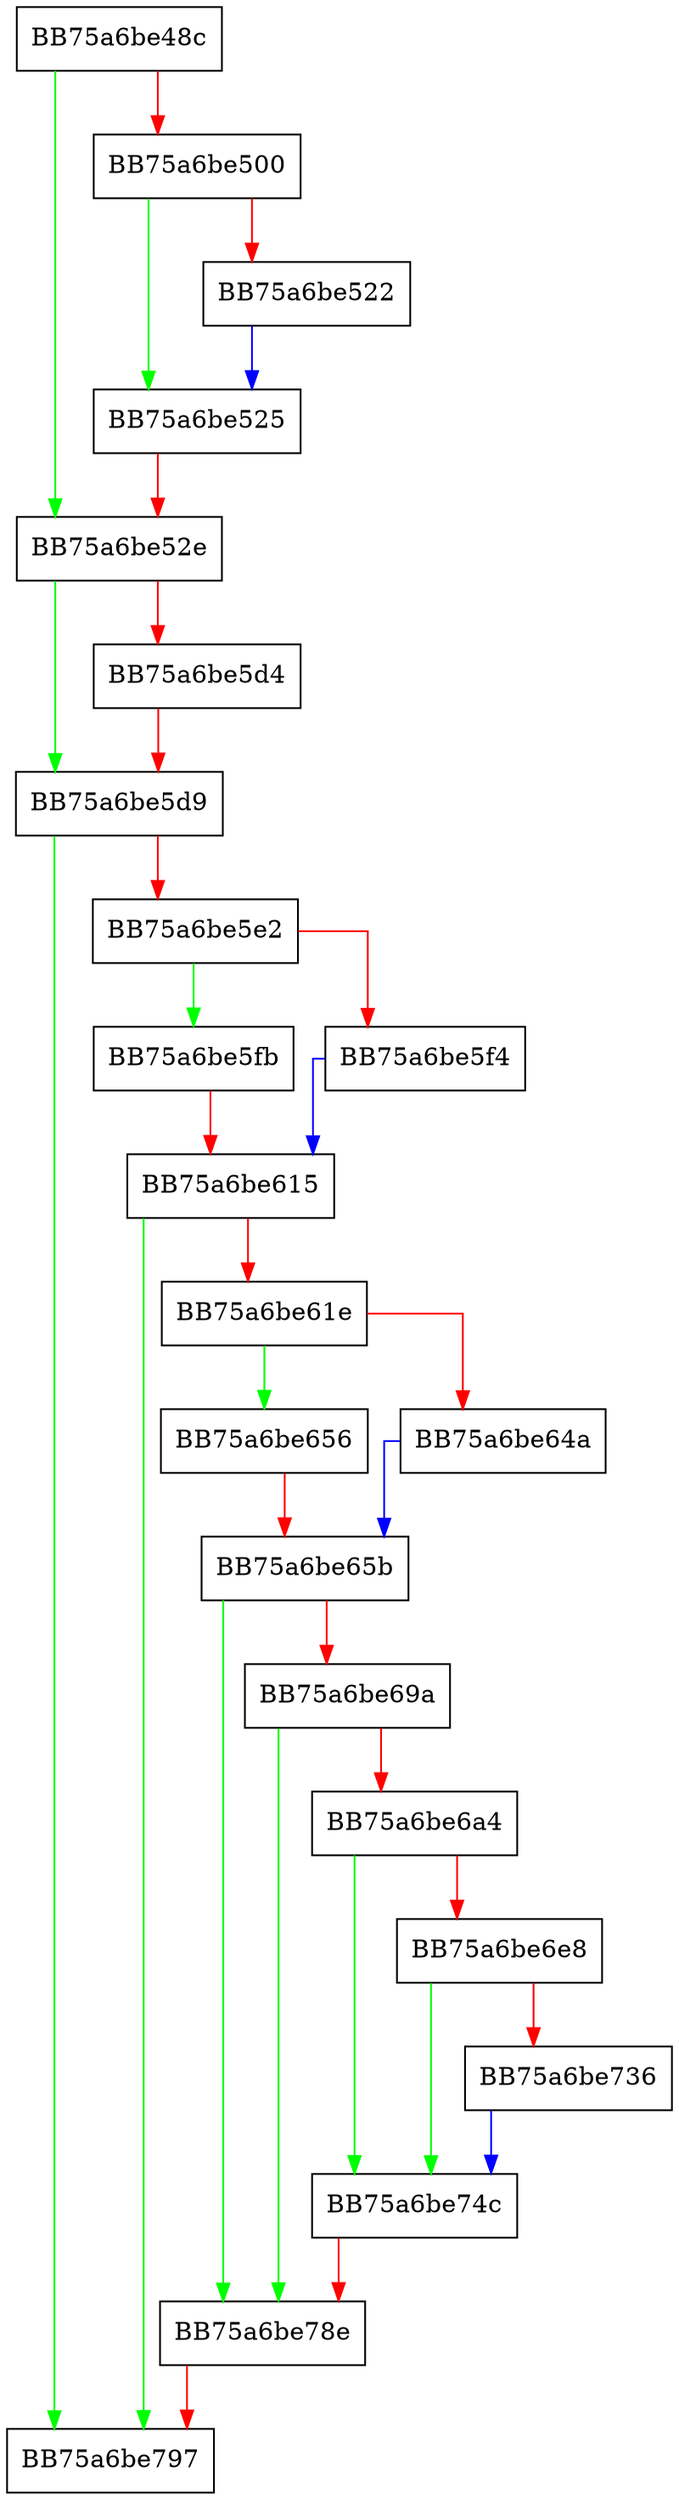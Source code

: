 digraph configure {
  node [shape="box"];
  graph [splines=ortho];
  BB75a6be48c -> BB75a6be52e [color="green"];
  BB75a6be48c -> BB75a6be500 [color="red"];
  BB75a6be500 -> BB75a6be525 [color="green"];
  BB75a6be500 -> BB75a6be522 [color="red"];
  BB75a6be522 -> BB75a6be525 [color="blue"];
  BB75a6be525 -> BB75a6be52e [color="red"];
  BB75a6be52e -> BB75a6be5d9 [color="green"];
  BB75a6be52e -> BB75a6be5d4 [color="red"];
  BB75a6be5d4 -> BB75a6be5d9 [color="red"];
  BB75a6be5d9 -> BB75a6be797 [color="green"];
  BB75a6be5d9 -> BB75a6be5e2 [color="red"];
  BB75a6be5e2 -> BB75a6be5fb [color="green"];
  BB75a6be5e2 -> BB75a6be5f4 [color="red"];
  BB75a6be5f4 -> BB75a6be615 [color="blue"];
  BB75a6be5fb -> BB75a6be615 [color="red"];
  BB75a6be615 -> BB75a6be797 [color="green"];
  BB75a6be615 -> BB75a6be61e [color="red"];
  BB75a6be61e -> BB75a6be656 [color="green"];
  BB75a6be61e -> BB75a6be64a [color="red"];
  BB75a6be64a -> BB75a6be65b [color="blue"];
  BB75a6be656 -> BB75a6be65b [color="red"];
  BB75a6be65b -> BB75a6be78e [color="green"];
  BB75a6be65b -> BB75a6be69a [color="red"];
  BB75a6be69a -> BB75a6be78e [color="green"];
  BB75a6be69a -> BB75a6be6a4 [color="red"];
  BB75a6be6a4 -> BB75a6be74c [color="green"];
  BB75a6be6a4 -> BB75a6be6e8 [color="red"];
  BB75a6be6e8 -> BB75a6be74c [color="green"];
  BB75a6be6e8 -> BB75a6be736 [color="red"];
  BB75a6be736 -> BB75a6be74c [color="blue"];
  BB75a6be74c -> BB75a6be78e [color="red"];
  BB75a6be78e -> BB75a6be797 [color="red"];
}